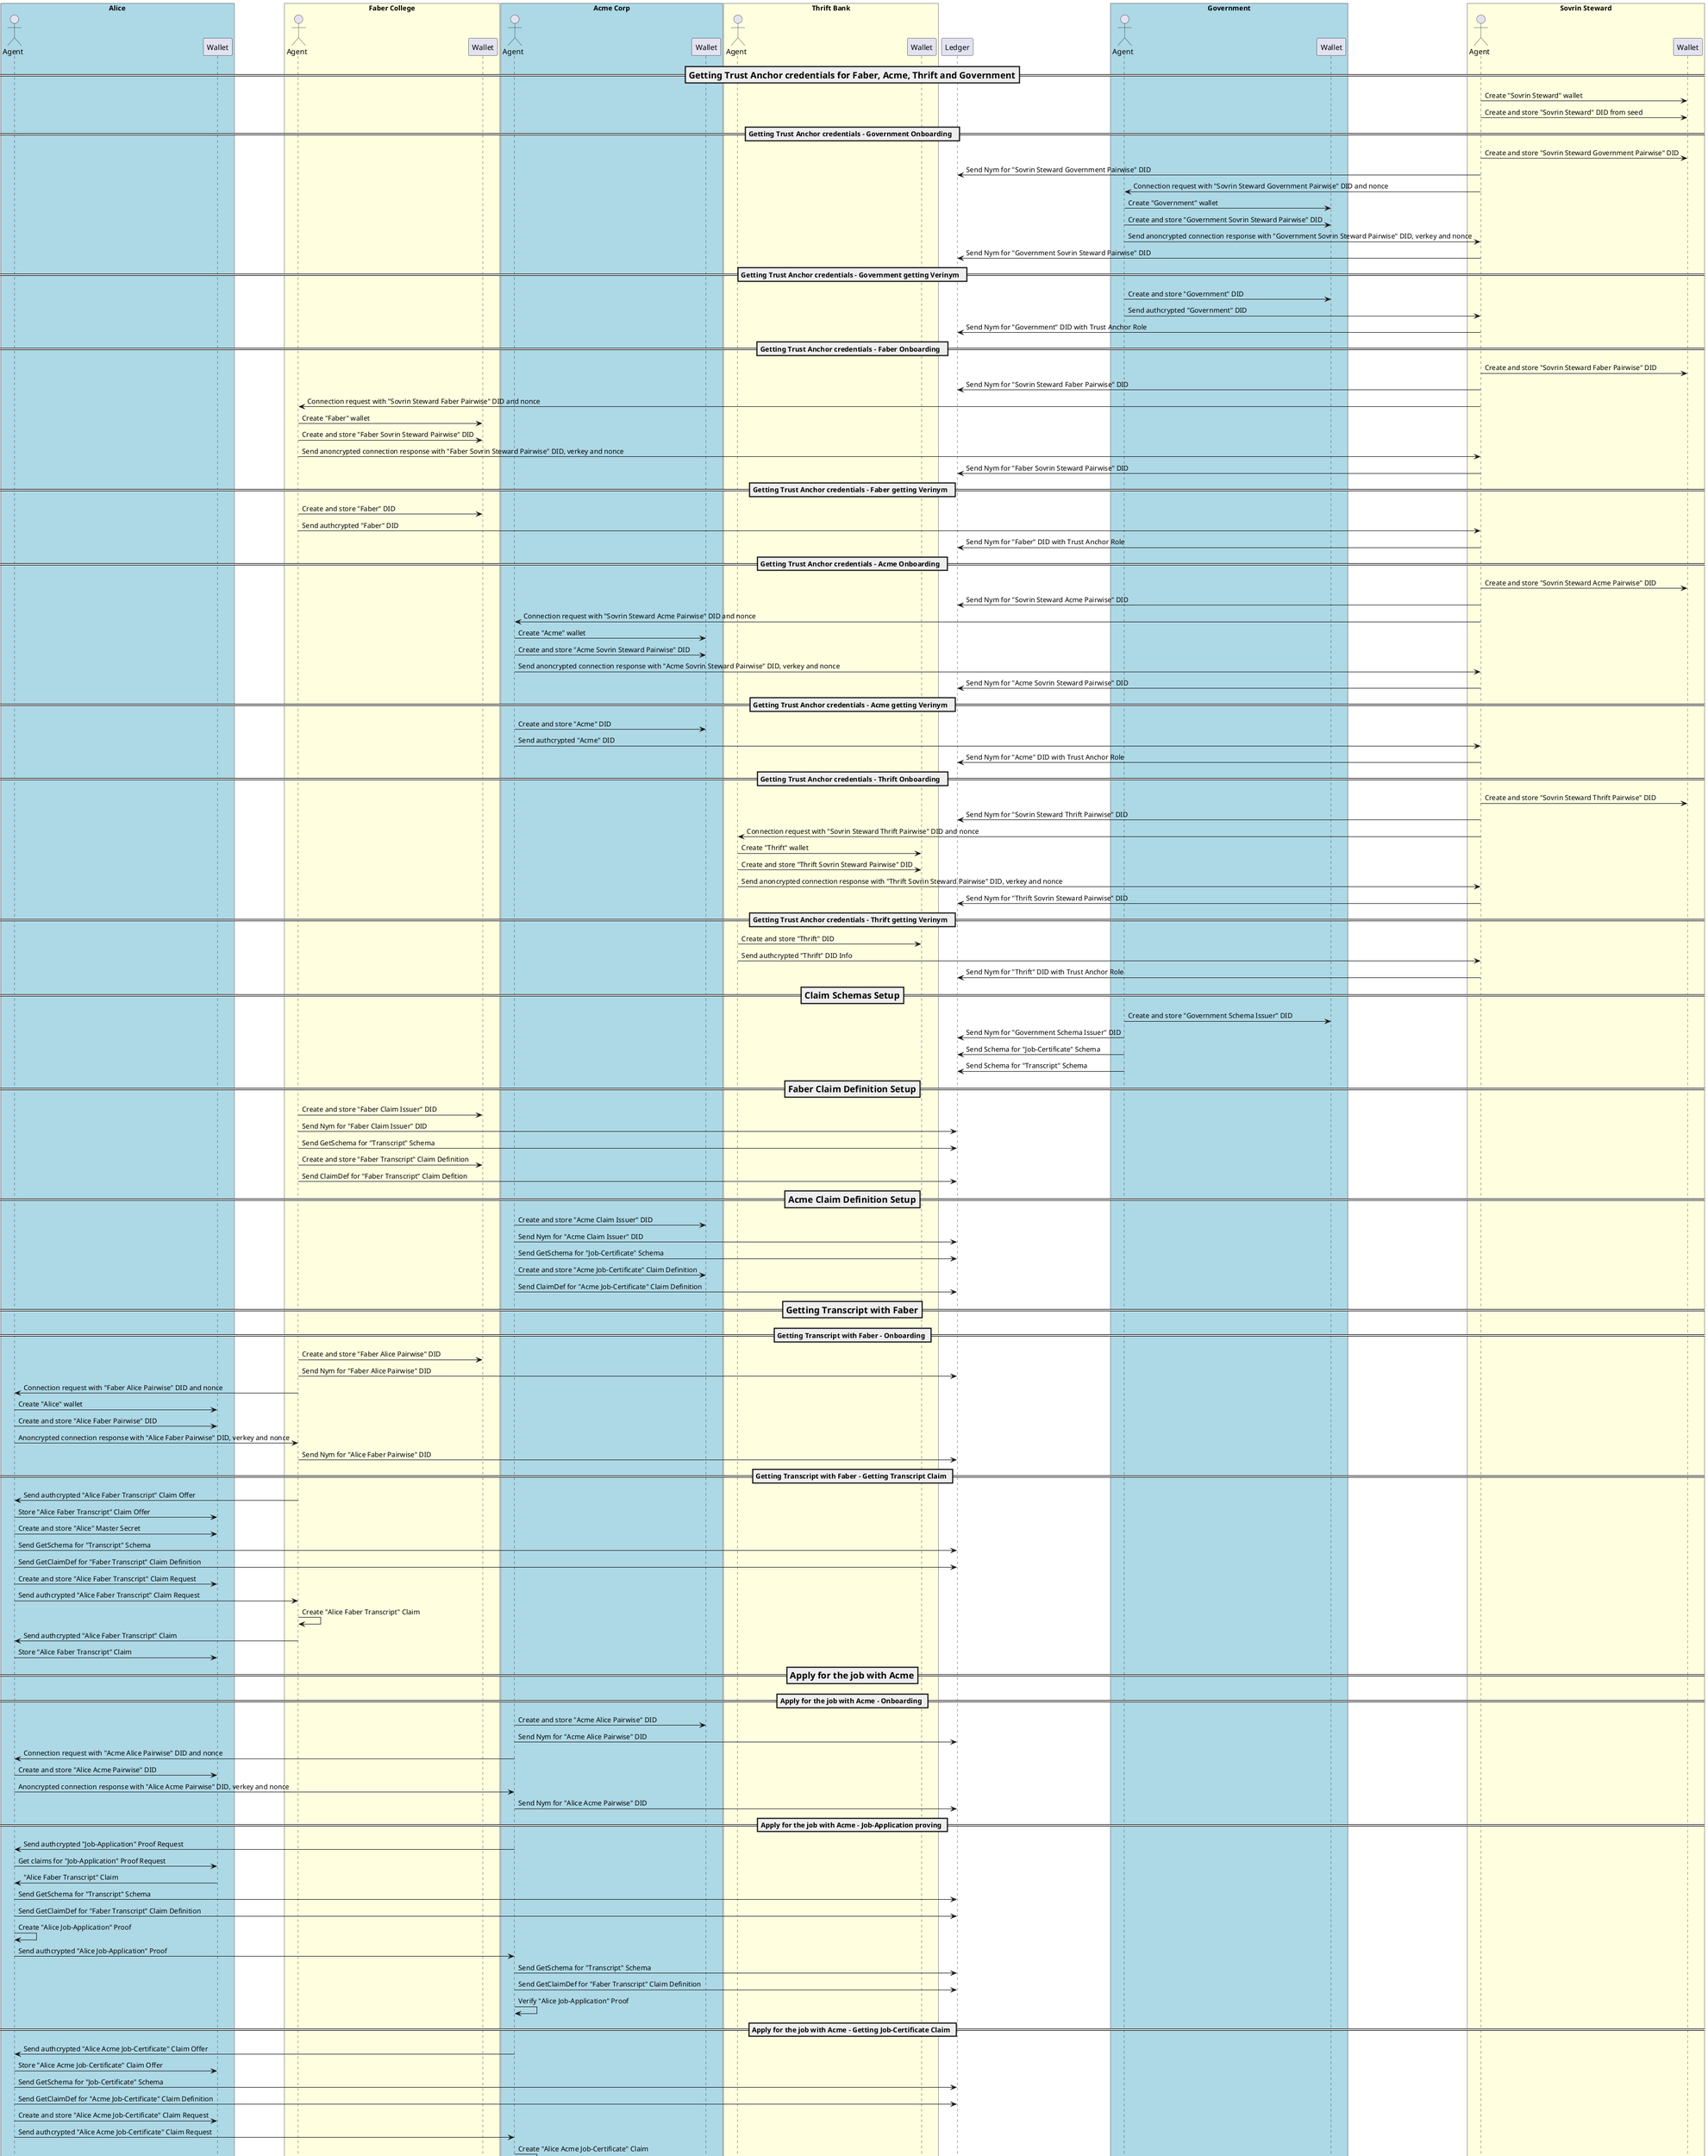 @startuml

box "Alice" #LightBlue
actor "Agent" as A
participant "Wallet" as AW
endbox

box "Faber College" #LightYellow
actor "Agent" as F
participant "Wallet" as FW
endbox

box "Acme Corp" #LightBlue
actor "Agent" as AC
participant "Wallet" as ACW
endbox

box "Thrift Bank" #LightYellow
actor "Agent" as T
participant "Wallet" as TW
endbox

participant "Ledger" as L

box "Government" #LightBlue
actor "Agent" as G
participant "Wallet" as GW
endbox

box "Sovrin Steward" #LightYellow
actor "Agent" as S
participant "Wallet" as SW
endbox

=== Getting Trust Anchor credentials for Faber, Acme, Thrift and Government  ==
S->SW: Create "Sovrin Steward" wallet
S->SW: Create and store "Sovrin Steward" DID from seed

== Getting Trust Anchor credentials - Government Onboarding  ==
S->SW: Create and store "Sovrin Steward Government Pairwise" DID
S->L: Send Nym for "Sovrin Steward Government Pairwise" DID
S->G: Connection request with "Sovrin Steward Government Pairwise" DID and nonce
G->GW: Create "Government" wallet
G->GW: Create and store "Government Sovrin Steward Pairwise" DID
G->S: Send anoncrypted connection response with "Government Sovrin Steward Pairwise" DID, verkey and nonce
S->L: Send Nym for "Government Sovrin Steward Pairwise" DID

== Getting Trust Anchor credentials - Government getting Verinym  ==
G->GW: Create and store "Government" DID
G->S: Send authcrypted "Government" DID
S->L: Send Nym for "Government" DID with Trust Anchor Role

== Getting Trust Anchor credentials - Faber Onboarding  ==
S->SW: Create and store "Sovrin Steward Faber Pairwise" DID
S->L: Send Nym for "Sovrin Steward Faber Pairwise" DID
S->F: Connection request with "Sovrin Steward Faber Pairwise" DID and nonce
F->FW: Create "Faber" wallet
F->FW: Create and store "Faber Sovrin Steward Pairwise" DID
F->S: Send anoncrypted connection response with "Faber Sovrin Steward Pairwise" DID, verkey and nonce
S->L: Send Nym for "Faber Sovrin Steward Pairwise" DID

== Getting Trust Anchor credentials - Faber getting Verinym  ==
F->FW: Create and store "Faber" DID
F->S: Send authcrypted "Faber" DID
S->L: Send Nym for "Faber" DID with Trust Anchor Role

== Getting Trust Anchor credentials - Acme Onboarding  ==
S->SW: Create and store "Sovrin Steward Acme Pairwise" DID
S->L: Send Nym for "Sovrin Steward Acme Pairwise" DID
S->AC: Connection request with "Sovrin Steward Acme Pairwise" DID and nonce
AC->ACW: Create "Acme" wallet
AC->ACW: Create and store "Acme Sovrin Steward Pairwise" DID
AC->S: Send anoncrypted connection response with "Acme Sovrin Steward Pairwise" DID, verkey and nonce
S->L: Send Nym for "Acme Sovrin Steward Pairwise" DID

== Getting Trust Anchor credentials - Acme getting Verinym  ==
AC->ACW: Create and store "Acme" DID
AC->S: Send authcrypted "Acme" DID
S->L: Send Nym for "Acme" DID with Trust Anchor Role

== Getting Trust Anchor credentials - Thrift Onboarding  ==
S->SW: Create and store "Sovrin Steward Thrift Pairwise" DID
S->L: Send Nym for "Sovrin Steward Thrift Pairwise" DID
S->T: Connection request with "Sovrin Steward Thrift Pairwise" DID and nonce
T->TW: Create "Thrift" wallet
T->TW: Create and store "Thrift Sovrin Steward Pairwise" DID
T->S: Send anoncrypted connection response with "Thrift Sovrin Steward Pairwise" DID, verkey and nonce
S->L: Send Nym for "Thrift Sovrin Steward Pairwise" DID

== Getting Trust Anchor credentials - Thrift getting Verinym  ==
T->TW: Create and store "Thrift" DID
T->S: Send authcrypted "Thrift" DID Info
S->L: Send Nym for "Thrift" DID with Trust Anchor Role

=== Claim Schemas Setup ==
G->GW: Create and store "Government Schema Issuer" DID
G->L: Send Nym for "Government Schema Issuer" DID
G->L: Send Schema for "Job-Certificate" Schema
G->L: Send Schema for "Transcript" Schema

=== Faber Claim Definition Setup ==
F->FW: Create and store "Faber Claim Issuer" DID
F->L: Send Nym for "Faber Claim Issuer" DID
F->L: Send GetSchema for "Transcript" Schema
F->FW: Create and store "Faber Transcript" Claim Definition
F->L: Send ClaimDef for "Faber Transcript" Claim Defition

=== Acme Claim Definition Setup ==
AC->ACW: Create and store "Acme Claim Issuer" DID
AC->L: Send Nym for "Acme Claim Issuer" DID
AC->L: Send GetSchema for "Job-Certificate" Schema
AC->ACW: Create and store "Acme Job-Certificate" Claim Definition
AC->L: Send ClaimDef for "Acme Job-Certificate" Claim Definition

=== Getting Transcript with Faber ==
== Getting Transcript with Faber - Onboarding ==
F->FW: Create and store "Faber Alice Pairwise" DID
F->L: Send Nym for "Faber Alice Pairwise" DID
F->A: Connection request with "Faber Alice Pairwise" DID and nonce
A->AW: Create "Alice" wallet
A->AW: Create and store "Alice Faber Pairwise" DID
A->F: Anoncrypted connection response with "Alice Faber Pairwise" DID, verkey and nonce
F->L: Send Nym for "Alice Faber Pairwise" DID

== Getting Transcript with Faber - Getting Transcript Claim ==
F->A: Send authcrypted "Alice Faber Transcript" Claim Offer
A->AW: Store "Alice Faber Transcript" Claim Offer
A->AW: Create and store "Alice" Master Secret
A->L: Send GetSchema for "Transcript" Schema
A->L: Send GetClaimDef for "Faber Transcript" Claim Definition
A->AW: Create and store "Alice Faber Transcript" Claim Request
A->F: Send authcrypted "Alice Faber Transcript" Claim Request
F->F: Create "Alice Faber Transcript" Claim
F->A: Send authcrypted "Alice Faber Transcript" Claim
A->AW: Store "Alice Faber Transcript" Claim

=== Apply for the job with Acme ==
== Apply for the job with Acme - Onboarding ==
AC->ACW: Create and store "Acme Alice Pairwise" DID
AC->L: Send Nym for "Acme Alice Pairwise" DID
AC->A: Connection request with "Acme Alice Pairwise" DID and nonce
A->AW: Create and store "Alice Acme Pairwise" DID
A->AC: Anoncrypted connection response with "Alice Acme Pairwise" DID, verkey and nonce
AC->L: Send Nym for "Alice Acme Pairwise" DID

== Apply for the job with Acme - Job-Application proving ==
AC->A: Send authcrypted "Job-Application" Proof Request
A->AW: Get claims for "Job-Application" Proof Request
AW->A: "Alice Faber Transcript" Claim
A->L: Send GetSchema for "Transcript" Schema
A->L: Send GetClaimDef for "Faber Transcript" Claim Definition
A->A: Create "Alice Job-Application" Proof
A->AC: Send authcrypted "Alice Job-Application" Proof
AC->L: Send GetSchema for "Transcript" Schema
AC->L: Send GetClaimDef for "Faber Transcript" Claim Definition
AC->AC: Verify "Alice Job-Application" Proof

== Apply for the job with Acme - Getting Job-Certificate Claim ==
AC->A: Send authcrypted "Alice Acme Job-Certificate" Claim Offer
A->AW: Store "Alice Acme Job-Certificate" Claim Offer
A->L: Send GetSchema for "Job-Certificate" Schema
A->L: Send GetClaimDef for "Acme Job-Certificate" Claim Definition
A->AW: Create and store "Alice Acme Job-Certificate" Claim Request
A->AC: Send authcrypted "Alice Acme Job-Certificate" Claim Request
AC->AC: Create "Alice Acme Job-Certificate" Claim
F->A: Send authcrypted "Alice Acme Job-Certificate" Claim
A->AW: Store "Alice Acme Job-Certificate" Claim

=== Apply for the loan with Thrift ==
== Apply for the loan with Thrift - Onboarding ==
T->TW: Create and store "Thrift Alice Pairwise" DID
T->L: Send Nym for "Thrift Alice Pairwise" DID
T->A: Connection request with "Thrift Alice Pairwise" DID and nonce
A->AW: Create and store "Alice Thrift Pairwise" DID
A->T: Anoncrypted connection response with "Alice Thrift Pairwise" DID, verkey and nonce
T->L: Send Nym for "Alice Thrift Pairwise" DID

== Apply for the loan with Thrift - Employment History proving  ==
T->A: Send authcrypted "Loan-Application-Basic" Proof Request
A->AW: Get claims for "Loan-Application-Basic" Proof Request
AW->A: "Alice Acme Job-Certificate" Claim
A->L: Send GetSchema for "Job-Certificate" Schema
A->L: Send GetClaimDef for "Acme Job-Certificate" Claim Definition
A->A: Create "Loan-Application-Basic" Proof
A->T: Send "Loan-Application-Basic" Proof
T->L: Send GetSchema for "Job-Certificate" Schema
T->L: Send GetClaimDef for "Acme Job-Certificate" Claim Definition
T->T: Verify "Loan-Application-Basic" Proof

== Apply for the loan with Thrift - Loan-Application-KYC proving  ==
T->A: Send authcrypted "Loan-Application-KYC" Proof Request
A->AW: Get claims for "Loan-Application-KYC" Proof Request
AW->A: "Alice Faber Transcript and Alice Acme ob-Certificate" Claim
A->L: Send GetSchema for "Transcript" Schema
A->L: Send GetClaimDef for "Faber Transcript" Claim Definition
A->L: Send GetSchema for "Job-Certificate" Schema
A->L: Send GetClaimDef for "Acme Job-Certificate" Claim Definition
A->A: Create "Loan-Application-KYC" Proof
A->T: Send "Loan-Application-KYC" Proof
T->L: Send GetSchema for "Transcript" Schema
T->L: Send GetClaimDef for "Faber Transcript" Claim Definition
T->L: Send GetSchema for "Job-Certificate" Schema
T->L: Send GetClaimDef for "Acme Job-Certificate" Claim Definition
T->T: Verify "Loan-Application-KYC" Proof

@enduml